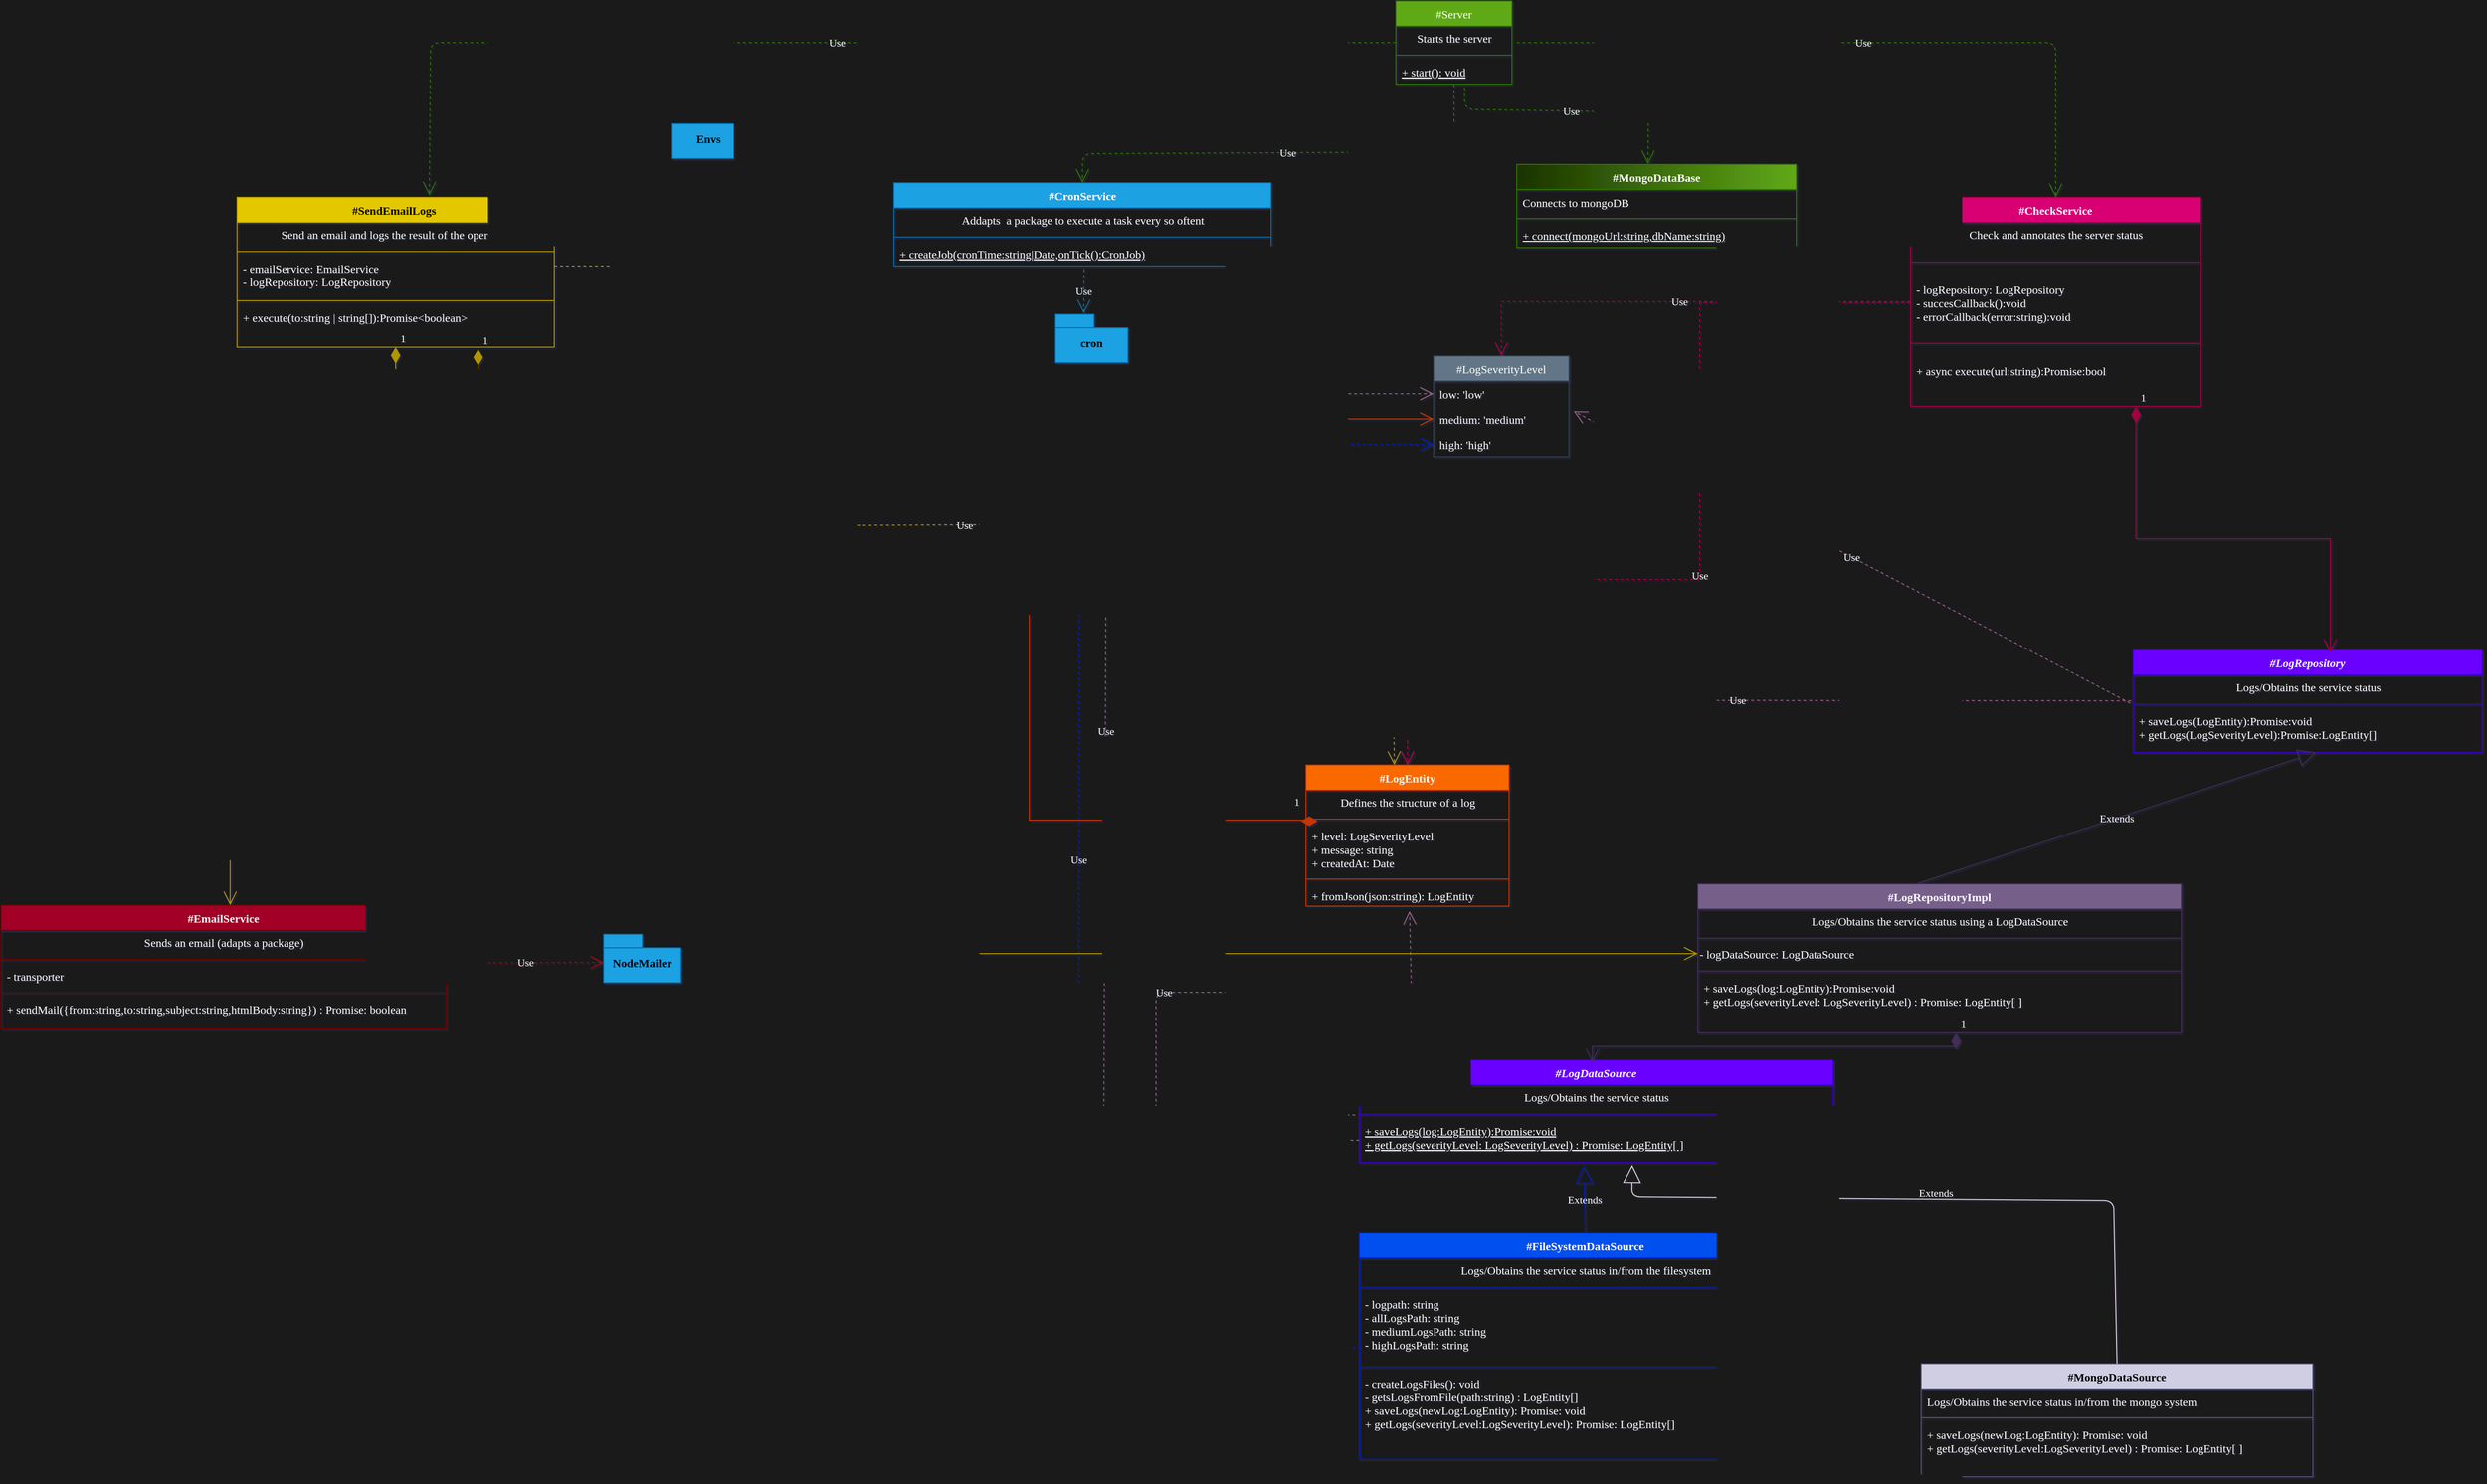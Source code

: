 <mxfile version="23.0.2" type="device">
  <diagram id="Fn2GvNRN-7Ruor7nib-z" name="Page-1">
    <mxGraphModel dx="789" dy="439" grid="0" gridSize="10" guides="1" tooltips="1" connect="1" arrows="1" fold="1" page="1" pageScale="5" pageWidth="827" pageHeight="1169" background="#1A1A1A" math="0" shadow="1">
      <root>
        <mxCell id="0" />
        <mxCell id="1" parent="0" />
        <mxCell id="10" value="#Server" style="swimlane;fontStyle=0;align=center;verticalAlign=top;childLayout=stackLayout;horizontal=1;startSize=26;horizontalStack=0;resizeParent=1;resizeParentMax=0;resizeLast=0;collapsible=1;marginBottom=0;fontFamily=Poppins;swimlaneFillColor=none;fillColor=#60a917;strokeColor=#2D7600;fontColor=#FFFFFF;labelBackgroundColor=none;" parent="1" vertex="1">
          <mxGeometry x="1518" y="37" width="120" height="86" as="geometry" />
        </mxCell>
        <mxCell id="IJroMuunzUhZvWGr_YRf-91" value="Starts the server" style="text;html=1;align=center;verticalAlign=middle;resizable=0;points=[];autosize=1;strokeColor=none;fillColor=none;fontFamily=Poppins;labelBackgroundColor=none;fontColor=#FFFFFF;" parent="10" vertex="1">
          <mxGeometry y="26" width="120" height="26" as="geometry" />
        </mxCell>
        <mxCell id="12" value="" style="line;strokeWidth=1;align=left;verticalAlign=middle;spacingTop=-1;spacingLeft=3;spacingRight=3;rotatable=0;labelPosition=right;points=[];portConstraint=eastwest;fontFamily=Poppins;swimlaneFillColor=none;fontStyle=0;fontColor=#ffffff;labelBackgroundColor=none;fillColor=#60a917;strokeColor=#2D7600;" parent="10" vertex="1">
          <mxGeometry y="52" width="120" height="8" as="geometry" />
        </mxCell>
        <mxCell id="13" value="+ start(): void" style="text;align=left;verticalAlign=middle;spacingLeft=4;spacingRight=4;overflow=hidden;rotatable=0;points=[[0,0.5],[1,0.5]];portConstraint=eastwest;fontFamily=Poppins;swimlaneFillColor=none;fontStyle=4;fontColor=#FFFFFF;labelBackgroundColor=none;" parent="10" vertex="1">
          <mxGeometry y="60" width="120" height="26" as="geometry" />
        </mxCell>
        <mxCell id="18" value="#CronService" style="swimlane;fontStyle=1;align=center;verticalAlign=top;childLayout=stackLayout;horizontal=1;startSize=26;horizontalStack=0;resizeParent=1;resizeParentMax=0;resizeLast=0;collapsible=1;marginBottom=0;fontFamily=Poppins;swimlaneFillColor=none;fontColor=#ffffff;fillColor=#1ba1e2;strokeColor=#006EAF;labelBackgroundColor=none;" parent="1" vertex="1">
          <mxGeometry x="999" y="225" width="390" height="86" as="geometry" />
        </mxCell>
        <mxCell id="IJroMuunzUhZvWGr_YRf-92" value="Addapts&amp;nbsp; a package to execute a task every so oftent" style="text;html=1;align=center;verticalAlign=middle;resizable=0;points=[];autosize=1;strokeColor=none;fillColor=none;fontFamily=Poppins;labelBackgroundColor=none;fontColor=#FFFFFF;" parent="18" vertex="1">
          <mxGeometry y="26" width="390" height="26" as="geometry" />
        </mxCell>
        <mxCell id="19" value="" style="line;strokeWidth=1;align=left;verticalAlign=middle;spacingTop=-1;spacingLeft=3;spacingRight=3;rotatable=0;labelPosition=right;points=[];portConstraint=eastwest;fontFamily=Poppins;swimlaneFillColor=none;fontStyle=0;fontColor=#ffffff;labelBackgroundColor=none;fillColor=#1ba1e2;strokeColor=#006EAF;" parent="18" vertex="1">
          <mxGeometry y="52" width="390" height="8" as="geometry" />
        </mxCell>
        <mxCell id="20" value="+ createJob(cronTime:string|Date,onTick():CronJob)" style="text;align=left;verticalAlign=middle;spacingLeft=4;spacingRight=4;overflow=hidden;rotatable=0;points=[[0,0.5],[1,0.5]];portConstraint=eastwest;fontFamily=Poppins;swimlaneFillColor=none;fontStyle=4;fontColor=#FFFFFF;labelBackgroundColor=none;" parent="18" vertex="1">
          <mxGeometry y="60" width="390" height="26" as="geometry" />
        </mxCell>
        <mxCell id="CrihVLw94ubs6sPRbUDU-20" value="&lt;font&gt;Use&lt;/font&gt;" style="endArrow=open;endSize=12;dashed=1;html=1;fontFamily=Poppins;exitX=0.5;exitY=1;exitDx=0;exitDy=0;entryX=0.5;entryY=0;entryDx=0;entryDy=0;fontColor=#FFFFFF;fillColor=#60a917;strokeColor=#2D7600;labelBackgroundColor=none;" parent="1" source="10" target="18" edge="1">
          <mxGeometry width="160" relative="1" as="geometry">
            <mxPoint x="1465" y="510" as="sourcePoint" />
            <mxPoint x="1385" y="420" as="targetPoint" />
            <Array as="points">
              <mxPoint x="1578" y="193" />
              <mxPoint x="1194" y="195" />
            </Array>
          </mxGeometry>
        </mxCell>
        <mxCell id="CrihVLw94ubs6sPRbUDU-25" value="#CheckService" style="swimlane;fontStyle=1;align=center;verticalAlign=middle;childLayout=stackLayout;horizontal=1;startSize=26;horizontalStack=0;resizeParent=1;resizeParentMax=0;resizeLast=0;collapsible=1;marginBottom=0;fontFamily=Poppins;fillColor=#d80073;strokeColor=#A50040;labelBackgroundColor=none;fontColor=#FFFFFF;" parent="1" vertex="1">
          <mxGeometry x="2050" y="240" width="300" height="216" as="geometry" />
        </mxCell>
        <mxCell id="IJroMuunzUhZvWGr_YRf-109" value="Check and annotates the server status" style="text;html=1;align=center;verticalAlign=middle;resizable=0;points=[];autosize=1;strokeColor=none;fillColor=none;fontFamily=Poppins;labelBackgroundColor=none;fontColor=#FFFFFF;" parent="CrihVLw94ubs6sPRbUDU-25" vertex="1">
          <mxGeometry y="26" width="300" height="26" as="geometry" />
        </mxCell>
        <mxCell id="IJroMuunzUhZvWGr_YRf-111" value="" style="line;strokeWidth=1;align=left;verticalAlign=middle;spacingTop=-1;spacingLeft=3;spacingRight=3;rotatable=0;labelPosition=right;points=[];portConstraint=eastwest;fontFamily=Poppins;fontColor=#ffffff;labelBackgroundColor=none;fillColor=#d80073;strokeColor=#A50040;" parent="CrihVLw94ubs6sPRbUDU-25" vertex="1">
          <mxGeometry y="52" width="300" height="30" as="geometry" />
        </mxCell>
        <mxCell id="CrihVLw94ubs6sPRbUDU-26" value="- logRepository: LogRepository&#xa;- succesCallback():void&#xa;- errorCallback(error:string):void&#xa;" style="text;align=left;verticalAlign=top;spacingLeft=4;spacingRight=4;overflow=hidden;rotatable=0;points=[[0,0.5],[1,0.5]];portConstraint=eastwest;fontFamily=Poppins;fontColor=#FFFFFF;labelBackgroundColor=none;" parent="CrihVLw94ubs6sPRbUDU-25" vertex="1">
          <mxGeometry y="82" width="300" height="54" as="geometry" />
        </mxCell>
        <mxCell id="CrihVLw94ubs6sPRbUDU-27" value="" style="line;strokeWidth=1;align=left;verticalAlign=middle;spacingTop=-1;spacingLeft=3;spacingRight=3;rotatable=0;labelPosition=right;points=[];portConstraint=eastwest;fontFamily=Poppins;fontColor=#ffffff;labelBackgroundColor=none;fillColor=#d80073;strokeColor=#A50040;" parent="CrihVLw94ubs6sPRbUDU-25" vertex="1">
          <mxGeometry y="136" width="300" height="30" as="geometry" />
        </mxCell>
        <mxCell id="CrihVLw94ubs6sPRbUDU-28" value="+ async execute(url:string):Promise:bool " style="text;align=left;verticalAlign=top;spacingLeft=4;spacingRight=4;overflow=hidden;rotatable=0;points=[[0,0.5],[1,0.5]];portConstraint=eastwest;fontFamily=Poppins;fontColor=#FFFFFF;labelBackgroundColor=none;" parent="CrihVLw94ubs6sPRbUDU-25" vertex="1">
          <mxGeometry y="166" width="300" height="50" as="geometry" />
        </mxCell>
        <mxCell id="29" value="#LogRepository&#xa;" style="swimlane;fontStyle=3;align=center;verticalAlign=top;childLayout=stackLayout;horizontal=1;startSize=26;horizontalStack=0;resizeParent=1;resizeParentMax=0;resizeLast=0;collapsible=1;marginBottom=0;fontFamily=Poppins;fillColor=#6a00ff;fontColor=#FFFFFF;strokeColor=#3700CC;labelBackgroundColor=none;" parent="1" vertex="1">
          <mxGeometry x="2280" y="708" width="361" height="106" as="geometry" />
        </mxCell>
        <mxCell id="IJroMuunzUhZvWGr_YRf-113" value="Logs/Obtains the service status" style="text;html=1;align=center;verticalAlign=middle;resizable=0;points=[];autosize=1;strokeColor=none;fillColor=none;fontFamily=Poppins;labelBackgroundColor=none;fontColor=#FFFFFF;" parent="29" vertex="1">
          <mxGeometry y="26" width="361" height="26" as="geometry" />
        </mxCell>
        <mxCell id="31" value="" style="line;strokeWidth=1;align=left;verticalAlign=middle;spacingTop=-1;spacingLeft=3;spacingRight=3;rotatable=0;labelPosition=right;points=[];portConstraint=eastwest;fontFamily=Poppins;fontColor=#ffffff;labelBackgroundColor=none;fillColor=#6a00ff;strokeColor=#3700CC;" parent="29" vertex="1">
          <mxGeometry y="52" width="361" height="8" as="geometry" />
        </mxCell>
        <mxCell id="32" value="+ saveLogs(LogEntity):Promise:void&#xa;+ getLogs(LogSeverityLevel):Promise:LogEntity[]" style="text;align=left;verticalAlign=top;spacingLeft=4;spacingRight=4;overflow=hidden;rotatable=0;points=[[0,0.5],[1,0.5]];portConstraint=eastwest;fontFamily=Poppins;fontColor=#FFFFFF;labelBackgroundColor=none;" parent="29" vertex="1">
          <mxGeometry y="60" width="361" height="46" as="geometry" />
        </mxCell>
        <mxCell id="33" value="#LogEntity" style="swimlane;fontStyle=1;align=center;verticalAlign=top;childLayout=stackLayout;horizontal=1;startSize=26;horizontalStack=0;resizeParent=1;resizeParentMax=0;resizeLast=0;collapsible=1;marginBottom=0;fontFamily=Poppins;fontColor=#FFFFFF;fillColor=#fa6800;strokeColor=#C73500;labelBackgroundColor=none;" parent="1" vertex="1">
          <mxGeometry x="1425" y="827" width="210" height="146" as="geometry">
            <mxRectangle x="1240" y="790" width="110" height="30" as="alternateBounds" />
          </mxGeometry>
        </mxCell>
        <mxCell id="IJroMuunzUhZvWGr_YRf-120" value="Defines the structure of a log" style="text;html=1;align=center;verticalAlign=middle;resizable=0;points=[];autosize=1;strokeColor=none;fillColor=none;fontFamily=Poppins;labelBackgroundColor=none;fontColor=#FFFFFF;" parent="33" vertex="1">
          <mxGeometry y="26" width="210" height="26" as="geometry" />
        </mxCell>
        <mxCell id="IJroMuunzUhZvWGr_YRf-121" value="" style="line;strokeWidth=1;align=left;verticalAlign=middle;spacingTop=-1;spacingLeft=3;spacingRight=3;rotatable=0;labelPosition=right;points=[];portConstraint=eastwest;fontFamily=Poppins;fontColor=#000000;labelBackgroundColor=none;fillColor=#fa6800;strokeColor=#C73500;" parent="33" vertex="1">
          <mxGeometry y="52" width="210" height="8" as="geometry" />
        </mxCell>
        <mxCell id="34" value="+ level: LogSeverityLevel&#xa;+ message: string&#xa;+ createdAt: Date " style="text;align=left;verticalAlign=top;spacingLeft=4;spacingRight=4;overflow=hidden;rotatable=0;points=[[0,0.5],[1,0.5]];portConstraint=eastwest;fontFamily=Poppins;fontColor=#FFFFFF;labelBackgroundColor=none;" parent="33" vertex="1">
          <mxGeometry y="60" width="210" height="54" as="geometry" />
        </mxCell>
        <mxCell id="35" value="" style="line;strokeWidth=1;align=left;verticalAlign=middle;spacingTop=-1;spacingLeft=3;spacingRight=3;rotatable=0;labelPosition=right;points=[];portConstraint=eastwest;fontFamily=Poppins;fontColor=#000000;labelBackgroundColor=none;fillColor=#fa6800;strokeColor=#C73500;" parent="33" vertex="1">
          <mxGeometry y="114" width="210" height="8" as="geometry" />
        </mxCell>
        <mxCell id="36" value="+ fromJson(json:string): LogEntity" style="text;align=left;verticalAlign=top;spacingLeft=4;spacingRight=4;overflow=hidden;rotatable=0;points=[[0,0.5],[1,0.5]];portConstraint=eastwest;fontFamily=Poppins;fontColor=#FFFFFF;labelBackgroundColor=none;" parent="33" vertex="1">
          <mxGeometry y="122" width="210" height="24" as="geometry" />
        </mxCell>
        <mxCell id="37" value="&lt;font style=&quot;&quot;&gt;Use&lt;/font&gt;" style="endArrow=open;endSize=12;dashed=1;html=1;exitX=-0.005;exitY=1.023;exitDx=0;exitDy=0;entryX=0.5;entryY=0;entryDx=0;entryDy=0;fontFamily=Poppins;fontColor=#FFFFFF;fillColor=#e6d0de;strokeColor=#996185;labelBackgroundColor=none;gradientColor=#d5739d;exitPerimeter=0;" parent="1" source="IJroMuunzUhZvWGr_YRf-113" target="33" edge="1">
          <mxGeometry width="160" relative="1" as="geometry">
            <mxPoint x="1775" y="780" as="sourcePoint" />
            <mxPoint x="1580" y="820" as="targetPoint" />
            <Array as="points">
              <mxPoint x="1530" y="760" />
            </Array>
          </mxGeometry>
        </mxCell>
        <mxCell id="39" value="#LogSeverityLevel" style="swimlane;fontStyle=0;childLayout=stackLayout;horizontal=1;startSize=26;horizontalStack=0;resizeParent=1;resizeParentMax=0;resizeLast=0;collapsible=1;marginBottom=0;fontFamily=Poppins;align=center;fillColor=#647687;strokeColor=#314354;fontColor=#FFFFFF;labelBackgroundColor=none;" parent="1" vertex="1">
          <mxGeometry x="1557" y="404" width="140" height="104" as="geometry">
            <mxRectangle x="1200" y="608" width="160" height="30" as="alternateBounds" />
          </mxGeometry>
        </mxCell>
        <mxCell id="40" value="low: &#39;low&#39;" style="text;align=left;verticalAlign=top;spacingLeft=4;spacingRight=4;overflow=hidden;rotatable=0;points=[[0,0.5],[1,0.5]];portConstraint=eastwest;fontFamily=Poppins;fontColor=#FFFFFF;labelBackgroundColor=none;" parent="39" vertex="1">
          <mxGeometry y="26" width="140" height="26" as="geometry" />
        </mxCell>
        <mxCell id="41" value="medium: &#39;medium&#39;" style="text;align=left;verticalAlign=top;spacingLeft=4;spacingRight=4;overflow=hidden;rotatable=0;points=[[0,0.5],[1,0.5]];portConstraint=eastwest;fontFamily=Poppins;fontColor=#FFFFFF;labelBackgroundColor=none;" parent="39" vertex="1">
          <mxGeometry y="52" width="140" height="26" as="geometry" />
        </mxCell>
        <mxCell id="42" value="high: &#39;high&#39;" style="text;align=left;verticalAlign=top;spacingLeft=4;spacingRight=4;overflow=hidden;rotatable=0;points=[[0,0.5],[1,0.5]];portConstraint=eastwest;fontFamily=Poppins;fontColor=#FFFFFF;labelBackgroundColor=none;" parent="39" vertex="1">
          <mxGeometry y="78" width="140" height="26" as="geometry" />
        </mxCell>
        <mxCell id="54" value="&lt;font&gt;Use&lt;/font&gt;" style="endArrow=open;endSize=12;dashed=1;html=1;entryX=1.034;entryY=1.192;entryDx=0;entryDy=0;entryPerimeter=0;fontFamily=Poppins;fontColor=#FFFFFF;fillColor=#e6d0de;strokeColor=#996185;labelBackgroundColor=none;gradientColor=#d5739d;" parent="1" target="40" edge="1">
          <mxGeometry width="160" relative="1" as="geometry">
            <mxPoint x="2277" y="763" as="sourcePoint" />
            <mxPoint x="1360" y="780" as="targetPoint" />
          </mxGeometry>
        </mxCell>
        <mxCell id="61" value="#LogRepositoryImpl" style="swimlane;fontStyle=1;align=center;verticalAlign=top;childLayout=stackLayout;horizontal=1;startSize=26;horizontalStack=0;resizeParent=1;resizeParentMax=0;resizeLast=0;collapsible=1;marginBottom=0;fontFamily=Poppins;fillColor=#76608a;strokeColor=#432D57;fontColor=#FFFFFF;labelBackgroundColor=none;" parent="1" vertex="1">
          <mxGeometry x="1830" y="950" width="500" height="154" as="geometry">
            <mxRectangle x="1470" y="799" width="170" height="30" as="alternateBounds" />
          </mxGeometry>
        </mxCell>
        <mxCell id="IJroMuunzUhZvWGr_YRf-115" value="Logs/Obtains&amp;nbsp;the service status using a LogDataSource" style="text;html=1;align=center;verticalAlign=middle;resizable=0;points=[];autosize=1;strokeColor=none;fillColor=none;fontFamily=Poppins;labelBackgroundColor=none;fontColor=#FFFFFF;" parent="61" vertex="1">
          <mxGeometry y="26" width="500" height="26" as="geometry" />
        </mxCell>
        <mxCell id="IJroMuunzUhZvWGr_YRf-116" value="" style="line;strokeWidth=1;align=left;verticalAlign=middle;spacingTop=-1;spacingLeft=3;spacingRight=3;rotatable=0;labelPosition=right;points=[];portConstraint=eastwest;fontFamily=Poppins;fontColor=#ffffff;labelBackgroundColor=none;fillColor=#76608a;strokeColor=#432D57;" parent="61" vertex="1">
          <mxGeometry y="52" width="500" height="8" as="geometry" />
        </mxCell>
        <mxCell id="IJroMuunzUhZvWGr_YRf-114" value="- logDataSource: LogDataSource" style="text;html=1;align=left;verticalAlign=middle;resizable=0;points=[];autosize=1;strokeColor=none;fillColor=none;fontFamily=Poppins;labelBackgroundColor=none;fontColor=#FFFFFF;" parent="61" vertex="1">
          <mxGeometry y="60" width="500" height="26" as="geometry" />
        </mxCell>
        <mxCell id="63" value="" style="line;strokeWidth=1;align=left;verticalAlign=middle;spacingTop=-1;spacingLeft=3;spacingRight=3;rotatable=0;labelPosition=right;points=[];portConstraint=eastwest;fontFamily=Poppins;fontColor=#ffffff;labelBackgroundColor=none;fillColor=#76608a;strokeColor=#432D57;" parent="61" vertex="1">
          <mxGeometry y="86" width="500" height="8" as="geometry" />
        </mxCell>
        <mxCell id="64" value="+ saveLogs(log:LogEntity):Promise:void&#xa;+ getLogs(severityLevel: LogSeverityLevel) : Promise: LogEntity[ ]" style="text;align=left;verticalAlign=top;spacingLeft=4;spacingRight=4;overflow=hidden;rotatable=0;points=[[0,0.5],[1,0.5]];portConstraint=eastwest;fontFamily=Poppins;fontColor=#FFFFFF;labelBackgroundColor=none;" parent="61" vertex="1">
          <mxGeometry y="94" width="500" height="60" as="geometry" />
        </mxCell>
        <mxCell id="66" value="&lt;font&gt;Extends&lt;/font&gt;" style="endArrow=block;endSize=16;endFill=0;html=1;exitX=0.452;exitY=0;exitDx=0;exitDy=0;exitPerimeter=0;fontFamily=Poppins;fontColor=#FFFFFF;fillColor=#76608a;strokeColor=#432D57;labelBackgroundColor=none;entryX=0.524;entryY=1;entryDx=0;entryDy=0;entryPerimeter=0;" parent="1" source="61" target="32" edge="1">
          <mxGeometry width="160" relative="1" as="geometry">
            <mxPoint x="1740" y="750" as="sourcePoint" />
            <mxPoint x="2461" y="816" as="targetPoint" />
          </mxGeometry>
        </mxCell>
        <mxCell id="73" value="#LogDataSource" style="swimlane;fontStyle=3;align=center;verticalAlign=top;childLayout=stackLayout;horizontal=1;startSize=26;horizontalStack=0;resizeParent=1;resizeParentMax=0;resizeLast=0;collapsible=1;marginBottom=0;fontFamily=Poppins;fillColor=#6a00ff;fontColor=#FFFFFF;strokeColor=#3700CC;labelBackgroundColor=none;" parent="1" vertex="1">
          <mxGeometry x="1480" y="1132" width="490" height="106" as="geometry">
            <mxRectangle x="1447.5" y="950" width="140" height="30" as="alternateBounds" />
          </mxGeometry>
        </mxCell>
        <mxCell id="IJroMuunzUhZvWGr_YRf-117" value="Logs/Obtains&amp;nbsp;the service status" style="text;html=1;align=center;verticalAlign=middle;resizable=0;points=[];autosize=1;strokeColor=none;fillColor=none;fontFamily=Poppins;labelBackgroundColor=none;fontColor=#FFFFFF;" parent="73" vertex="1">
          <mxGeometry y="26" width="490" height="26" as="geometry" />
        </mxCell>
        <mxCell id="75" value="" style="line;strokeWidth=1;align=left;verticalAlign=middle;spacingTop=-1;spacingLeft=3;spacingRight=3;rotatable=0;labelPosition=right;points=[];portConstraint=eastwest;fontFamily=Poppins;fontColor=#ffffff;labelBackgroundColor=none;fillColor=#6a00ff;strokeColor=#3700CC;" parent="73" vertex="1">
          <mxGeometry y="52" width="490" height="8" as="geometry" />
        </mxCell>
        <mxCell id="76" value="+ saveLogs(log:LogEntity):Promise:void&#xa;+ getLogs(severityLevel: LogSeverityLevel) : Promise: LogEntity[ ]" style="text;align=left;verticalAlign=top;spacingLeft=4;spacingRight=4;overflow=hidden;rotatable=0;points=[[0,0.5],[1,0.5]];portConstraint=eastwest;fontFamily=Poppins;fontColor=#FFFFFF;labelBackgroundColor=none;fontStyle=4" parent="73" vertex="1">
          <mxGeometry y="60" width="490" height="46" as="geometry" />
        </mxCell>
        <mxCell id="78" value="&lt;font&gt;Use&lt;/font&gt;" style="endArrow=open;endSize=12;dashed=1;html=1;fontFamily=Poppins;fontColor=#FFFFFF;fillColor=#e6d0de;strokeColor=#996185;labelBackgroundColor=none;gradientColor=#d5739d;entryX=0.51;entryY=1.208;entryDx=0;entryDy=0;entryPerimeter=0;" parent="1" target="36" edge="1">
          <mxGeometry width="160" relative="1" as="geometry">
            <mxPoint x="1476" y="1189" as="sourcePoint" />
            <mxPoint x="1270" y="1039" as="targetPoint" />
            <Array as="points">
              <mxPoint x="1270" y="1189" />
              <mxPoint x="1270" y="1062" />
              <mxPoint x="1534" y="1062" />
            </Array>
          </mxGeometry>
        </mxCell>
        <mxCell id="80" value="#FileSystemDataSource" style="swimlane;fontStyle=1;align=center;verticalAlign=top;childLayout=stackLayout;horizontal=1;startSize=26;horizontalStack=0;resizeParent=1;resizeParentMax=0;resizeLast=0;collapsible=1;marginBottom=0;fontFamily=Poppins;fontColor=#FFFFFF;fillColor=#0050ef;strokeColor=#001DBC;labelBackgroundColor=none;" parent="1" vertex="1">
          <mxGeometry x="1480" y="1311" width="467.5" height="234" as="geometry">
            <mxRectangle x="1458.75" y="1080" width="190" height="30" as="alternateBounds" />
          </mxGeometry>
        </mxCell>
        <mxCell id="IJroMuunzUhZvWGr_YRf-118" value="Logs/Obtains&amp;nbsp;the service status in/from the filesystem" style="text;html=1;align=center;verticalAlign=middle;resizable=0;points=[];autosize=1;strokeColor=none;fillColor=none;fontFamily=Poppins;labelBackgroundColor=none;fontColor=#FFFFFF;" parent="80" vertex="1">
          <mxGeometry y="26" width="467.5" height="26" as="geometry" />
        </mxCell>
        <mxCell id="IJroMuunzUhZvWGr_YRf-119" value="" style="line;strokeWidth=1;align=left;verticalAlign=middle;spacingTop=-1;spacingLeft=3;spacingRight=3;rotatable=0;labelPosition=right;points=[];portConstraint=eastwest;fontFamily=Poppins;fontColor=#ffffff;labelBackgroundColor=none;fillColor=#0050ef;strokeColor=#001DBC;" parent="80" vertex="1">
          <mxGeometry y="52" width="467.5" height="8" as="geometry" />
        </mxCell>
        <mxCell id="81" value="- logpath: string&#xa;- allLogsPath: string&#xa;- mediumLogsPath: string&#xa;- highLogsPath: string" style="text;align=left;verticalAlign=top;spacingLeft=4;spacingRight=4;overflow=hidden;rotatable=0;points=[[0,0.5],[1,0.5]];portConstraint=eastwest;fontFamily=Poppins;fontColor=#FFFFFF;labelBackgroundColor=none;" parent="80" vertex="1">
          <mxGeometry y="60" width="467.5" height="74" as="geometry" />
        </mxCell>
        <mxCell id="82" value="" style="line;strokeWidth=1;align=left;verticalAlign=middle;spacingTop=-1;spacingLeft=3;spacingRight=3;rotatable=0;labelPosition=right;points=[];portConstraint=eastwest;fontFamily=Poppins;fontColor=#ffffff;labelBackgroundColor=none;fillColor=#0050ef;strokeColor=#001DBC;" parent="80" vertex="1">
          <mxGeometry y="134" width="467.5" height="8" as="geometry" />
        </mxCell>
        <mxCell id="83" value="- createLogsFiles(): void&#xa;- getsLogsFromFile(path:string) : LogEntity[]&#xa;+ saveLogs(newLog:LogEntity): Promise: void&#xa;+ getLogs(severityLevel:LogSeverityLevel): Promise: LogEntity[]" style="text;align=left;verticalAlign=top;spacingLeft=4;spacingRight=4;overflow=hidden;rotatable=0;points=[[0,0.5],[1,0.5]];portConstraint=eastwest;fontFamily=Poppins;fontColor=#FFFFFF;labelBackgroundColor=none;" parent="80" vertex="1">
          <mxGeometry y="142" width="467.5" height="92" as="geometry" />
        </mxCell>
        <mxCell id="84" value="&lt;font&gt;Extends&lt;/font&gt;" style="endArrow=block;endSize=16;endFill=0;html=1;exitX=0.5;exitY=0;exitDx=0;exitDy=0;fontFamily=Poppins;fontColor=#FFFFFF;fillColor=#0050ef;strokeColor=#001DBC;labelBackgroundColor=none;entryX=0.474;entryY=1.064;entryDx=0;entryDy=0;entryPerimeter=0;" parent="1" source="80" target="76" edge="1">
          <mxGeometry x="0.006" width="160" relative="1" as="geometry">
            <mxPoint x="1841.56" y="1160" as="sourcePoint" />
            <mxPoint x="1693" y="1031" as="targetPoint" />
            <mxPoint as="offset" />
          </mxGeometry>
        </mxCell>
        <mxCell id="85" value="&lt;font&gt;Use&lt;/font&gt;" style="endArrow=open;endSize=12;dashed=1;html=1;fontFamily=Poppins;entryX=0;entryY=0.5;entryDx=0;entryDy=0;fontColor=#FFFFFF;fillColor=#0050ef;strokeColor=#001DBC;labelBackgroundColor=none;exitX=0.003;exitY=0.781;exitDx=0;exitDy=0;exitPerimeter=0;" parent="1" source="81" target="42" edge="1">
          <mxGeometry x="-0.0" width="160" relative="1" as="geometry">
            <mxPoint x="1438" y="1419" as="sourcePoint" />
            <mxPoint x="1210" y="770" as="targetPoint" />
            <Array as="points">
              <mxPoint x="1189" y="1429" />
              <mxPoint x="1190" y="770" />
              <mxPoint x="1190" y="495" />
            </Array>
            <mxPoint as="offset" />
          </mxGeometry>
        </mxCell>
        <mxCell id="88" value="&lt;font&gt;Use&lt;/font&gt;" style="endArrow=open;endSize=12;dashed=1;html=1;fontFamily=Poppins;exitX=0;exitY=0.5;exitDx=0;exitDy=0;fontColor=#FFFFFF;fillColor=#e6d0de;strokeColor=#996185;labelBackgroundColor=none;gradientColor=#d5739d;entryX=0;entryY=0.5;entryDx=0;entryDy=0;" parent="1" source="76" target="40" edge="1">
          <mxGeometry width="160" relative="1" as="geometry">
            <mxPoint x="1317.29" y="1055.19" as="sourcePoint" />
            <mxPoint x="1270" y="730" as="targetPoint" />
            <Array as="points">
              <mxPoint x="1216" y="1215" />
              <mxPoint x="1219" y="443" />
            </Array>
          </mxGeometry>
        </mxCell>
        <mxCell id="mai8Ruu2bd_SIv4dtioc-96" value="#EmailService" style="swimlane;fontStyle=1;align=center;verticalAlign=top;childLayout=stackLayout;horizontal=1;startSize=26;horizontalStack=0;resizeParent=1;resizeParentMax=0;resizeLast=0;collapsible=1;marginBottom=0;whiteSpace=wrap;html=1;fillColor=#a20025;fontColor=#FFFFFF;strokeColor=#6F0000;labelBackgroundColor=none;fontFamily=Poppins;" parent="1" vertex="1">
          <mxGeometry x="76" y="972" width="460" height="128" as="geometry" />
        </mxCell>
        <mxCell id="IJroMuunzUhZvWGr_YRf-125" value="Sends an email (adapts a package)" style="text;html=1;align=center;verticalAlign=middle;resizable=0;points=[];autosize=1;strokeColor=none;fillColor=none;fontFamily=Poppins;labelBackgroundColor=none;fontColor=#FFFFFF;" parent="mai8Ruu2bd_SIv4dtioc-96" vertex="1">
          <mxGeometry y="26" width="460" height="26" as="geometry" />
        </mxCell>
        <mxCell id="IJroMuunzUhZvWGr_YRf-126" value="" style="line;strokeWidth=1;fillColor=none;align=left;verticalAlign=middle;spacingTop=-1;spacingLeft=3;spacingRight=3;rotatable=0;labelPosition=right;points=[];portConstraint=eastwest;strokeColor=inherit;labelBackgroundColor=none;fontColor=#FFFFFF;fontFamily=Poppins;" parent="mai8Ruu2bd_SIv4dtioc-96" vertex="1">
          <mxGeometry y="52" width="460" height="8" as="geometry" />
        </mxCell>
        <mxCell id="mai8Ruu2bd_SIv4dtioc-97" value="&lt;font&gt;- transporter&lt;/font&gt;" style="text;strokeColor=none;fillColor=none;align=left;verticalAlign=top;spacingLeft=4;spacingRight=4;overflow=hidden;rotatable=0;points=[[0,0.5],[1,0.5]];portConstraint=eastwest;whiteSpace=wrap;html=1;labelBackgroundColor=none;fontColor=#FFFFFF;fontFamily=Poppins;" parent="mai8Ruu2bd_SIv4dtioc-96" vertex="1">
          <mxGeometry y="60" width="460" height="26" as="geometry" />
        </mxCell>
        <mxCell id="mai8Ruu2bd_SIv4dtioc-98" value="" style="line;strokeWidth=1;fillColor=none;align=left;verticalAlign=middle;spacingTop=-1;spacingLeft=3;spacingRight=3;rotatable=0;labelPosition=right;points=[];portConstraint=eastwest;strokeColor=inherit;labelBackgroundColor=none;fontColor=#FFFFFF;fontFamily=Poppins;" parent="mai8Ruu2bd_SIv4dtioc-96" vertex="1">
          <mxGeometry y="86" width="460" height="8" as="geometry" />
        </mxCell>
        <mxCell id="mai8Ruu2bd_SIv4dtioc-99" value="&lt;font&gt;+ sendMail({from:string,to:string,subject:string,htmlBody:string}) : Promise: boolean&lt;/font&gt;" style="text;strokeColor=none;fillColor=none;align=left;verticalAlign=top;spacingLeft=4;spacingRight=4;overflow=hidden;rotatable=0;points=[[0,0.5],[1,0.5]];portConstraint=eastwest;whiteSpace=wrap;html=1;labelBackgroundColor=none;fontColor=#FFFFFF;fontFamily=Poppins;" parent="mai8Ruu2bd_SIv4dtioc-96" vertex="1">
          <mxGeometry y="94" width="460" height="34" as="geometry" />
        </mxCell>
        <mxCell id="spn_hAx5jOs_Cid0xkvT-96" value="&lt;font color=&quot;#000000&quot;&gt;#SendEmailLogs&amp;nbsp;&lt;/font&gt;" style="swimlane;fontStyle=1;align=center;verticalAlign=top;childLayout=stackLayout;horizontal=1;startSize=26;horizontalStack=0;resizeParent=1;resizeParentMax=0;resizeLast=0;collapsible=1;marginBottom=0;whiteSpace=wrap;html=1;fillColor=#e3c800;fontColor=#FFFFFF;strokeColor=#B09500;shadow=0;rounded=0;glass=0;labelBackgroundColor=none;fontFamily=Poppins;" parent="1" vertex="1">
          <mxGeometry x="320" y="240" width="328" height="155" as="geometry" />
        </mxCell>
        <mxCell id="IJroMuunzUhZvWGr_YRf-123" value="Send an email and logs the result of the operation" style="text;html=1;align=center;verticalAlign=middle;resizable=0;points=[];autosize=1;strokeColor=none;fillColor=none;fontFamily=Poppins;labelBackgroundColor=none;fontColor=#FFFFFF;" parent="spn_hAx5jOs_Cid0xkvT-96" vertex="1">
          <mxGeometry y="26" width="328" height="26" as="geometry" />
        </mxCell>
        <mxCell id="IJroMuunzUhZvWGr_YRf-124" value="" style="line;strokeWidth=1;fillColor=none;align=left;verticalAlign=middle;spacingTop=-1;spacingLeft=3;spacingRight=3;rotatable=0;labelPosition=right;points=[];portConstraint=eastwest;strokeColor=inherit;labelBackgroundColor=none;fontColor=#FFFFFF;fontFamily=Poppins;" parent="spn_hAx5jOs_Cid0xkvT-96" vertex="1">
          <mxGeometry y="52" width="328" height="8" as="geometry" />
        </mxCell>
        <mxCell id="spn_hAx5jOs_Cid0xkvT-97" value="- emailService: EmailService&lt;br&gt;- logRepository: LogRepository" style="text;strokeColor=none;fillColor=none;align=left;verticalAlign=top;spacingLeft=4;spacingRight=4;overflow=hidden;rotatable=0;points=[[0,0.5],[1,0.5]];portConstraint=eastwest;whiteSpace=wrap;html=1;labelBackgroundColor=none;fontColor=#FFFFFF;fontFamily=Poppins;" parent="spn_hAx5jOs_Cid0xkvT-96" vertex="1">
          <mxGeometry y="60" width="328" height="43" as="geometry" />
        </mxCell>
        <mxCell id="spn_hAx5jOs_Cid0xkvT-98" value="" style="line;strokeWidth=1;fillColor=none;align=left;verticalAlign=middle;spacingTop=-1;spacingLeft=3;spacingRight=3;rotatable=0;labelPosition=right;points=[];portConstraint=eastwest;strokeColor=inherit;labelBackgroundColor=none;fontColor=#FFFFFF;fontFamily=Poppins;" parent="spn_hAx5jOs_Cid0xkvT-96" vertex="1">
          <mxGeometry y="103" width="328" height="8" as="geometry" />
        </mxCell>
        <mxCell id="spn_hAx5jOs_Cid0xkvT-99" value="+ execute(to:string | string[]):Promise&amp;lt;boolean&amp;gt;" style="text;strokeColor=none;fillColor=none;align=left;verticalAlign=top;spacingLeft=4;spacingRight=4;overflow=hidden;rotatable=0;points=[[0,0.5],[1,0.5]];portConstraint=eastwest;whiteSpace=wrap;html=1;labelBackgroundColor=none;fontColor=#FFFFFF;fontFamily=Poppins;" parent="spn_hAx5jOs_Cid0xkvT-96" vertex="1">
          <mxGeometry y="111" width="328" height="44" as="geometry" />
        </mxCell>
        <mxCell id="spn_hAx5jOs_Cid0xkvT-105" value="1" style="endArrow=open;html=1;endSize=12;startArrow=diamondThin;startSize=14;startFill=1;edgeStyle=orthogonalEdgeStyle;align=left;verticalAlign=bottom;rounded=0;entryX=0.492;entryY=0.024;entryDx=0;entryDy=0;entryPerimeter=0;exitX=0.534;exitY=1.004;exitDx=0;exitDy=0;exitPerimeter=0;fillColor=#76608a;strokeColor=#432D57;labelBackgroundColor=none;fontFamily=Poppins;fontColor=#FFFFFF;" parent="1" source="64" target="73" edge="1">
          <mxGeometry x="-1" y="3" relative="1" as="geometry">
            <mxPoint x="1694" y="893" as="sourcePoint" />
            <mxPoint x="1779" y="933" as="targetPoint" />
          </mxGeometry>
        </mxCell>
        <mxCell id="spn_hAx5jOs_Cid0xkvT-108" value="1" style="endArrow=open;html=1;endSize=12;startArrow=diamondThin;startSize=14;startFill=1;edgeStyle=orthogonalEdgeStyle;align=left;verticalAlign=bottom;rounded=0;entryX=0.565;entryY=0.028;entryDx=0;entryDy=0;entryPerimeter=0;exitX=0.777;exitY=1.005;exitDx=0;exitDy=0;exitPerimeter=0;fillColor=#d80073;strokeColor=#A50040;labelBackgroundColor=none;fontFamily=Poppins;fontColor=#FFFFFF;" parent="1" source="CrihVLw94ubs6sPRbUDU-28" target="29" edge="1">
          <mxGeometry x="-1" y="3" relative="1" as="geometry">
            <mxPoint x="1878" y="572" as="sourcePoint" />
            <mxPoint x="1556.92" y="617" as="targetPoint" />
            <Array as="points">
              <mxPoint x="2283" y="593" />
              <mxPoint x="2484" y="593" />
            </Array>
          </mxGeometry>
        </mxCell>
        <mxCell id="spn_hAx5jOs_Cid0xkvT-110" value="1" style="endArrow=open;html=1;endSize=12;startArrow=diamondThin;startSize=14;startFill=1;edgeStyle=orthogonalEdgeStyle;align=left;verticalAlign=bottom;rounded=0;entryX=0.515;entryY=0;entryDx=0;entryDy=0;entryPerimeter=0;exitX=0.5;exitY=1;exitDx=0;exitDy=0;fillColor=#e3c800;strokeColor=#B09500;labelBackgroundColor=none;fontColor=#FFFFFF;fontFamily=Poppins;" parent="1" source="spn_hAx5jOs_Cid0xkvT-96" target="mai8Ruu2bd_SIv4dtioc-96" edge="1">
          <mxGeometry x="-1" y="3" relative="1" as="geometry">
            <mxPoint x="821" y="893" as="sourcePoint" />
            <mxPoint x="977" y="893" as="targetPoint" />
          </mxGeometry>
        </mxCell>
        <mxCell id="spn_hAx5jOs_Cid0xkvT-113" value="1" style="endArrow=open;html=1;endSize=12;startArrow=diamondThin;startSize=14;startFill=1;edgeStyle=orthogonalEdgeStyle;align=left;verticalAlign=bottom;rounded=0;exitX=0.76;exitY=1.047;exitDx=0;exitDy=0;exitPerimeter=0;fillColor=#e3c800;strokeColor=#B09500;labelBackgroundColor=none;fontFamily=Poppins;fontColor=#FFFFFF;" parent="1" source="spn_hAx5jOs_Cid0xkvT-99" target="IJroMuunzUhZvWGr_YRf-114" edge="1">
          <mxGeometry x="-1" y="3" relative="1" as="geometry">
            <mxPoint x="1008" y="814" as="sourcePoint" />
            <mxPoint x="1834" y="1024" as="targetPoint" />
            <Array as="points">
              <mxPoint x="569" y="809" />
              <mxPoint x="1007" y="809" />
              <mxPoint x="1007" y="1022" />
            </Array>
            <mxPoint as="offset" />
          </mxGeometry>
        </mxCell>
        <mxCell id="spn_hAx5jOs_Cid0xkvT-117" value="&lt;font color=&quot;#000000&quot;&gt;NodeMailer&lt;/font&gt;" style="shape=folder;fontStyle=1;spacingTop=10;tabWidth=40;tabHeight=14;tabPosition=left;html=1;whiteSpace=wrap;fillColor=#1ba1e2;fontColor=#FFFFFF;strokeColor=#006EAF;labelBackgroundColor=none;fontFamily=Poppins;" parent="1" vertex="1">
          <mxGeometry x="699" y="1002" width="80" height="50" as="geometry" />
        </mxCell>
        <mxCell id="spn_hAx5jOs_Cid0xkvT-118" value="&lt;font color=&quot;#000000&quot;&gt;cron&lt;/font&gt;" style="shape=folder;fontStyle=1;spacingTop=10;tabWidth=40;tabHeight=14;tabPosition=left;html=1;whiteSpace=wrap;fillColor=#1ba1e2;fontColor=#FFFFFF;strokeColor=#006EAF;labelBackgroundColor=none;fontFamily=Poppins;" parent="1" vertex="1">
          <mxGeometry x="1166" y="361" width="75" height="50" as="geometry" />
        </mxCell>
        <mxCell id="spn_hAx5jOs_Cid0xkvT-119" value="1" style="endArrow=open;html=1;endSize=12;startArrow=diamondThin;startSize=14;startFill=1;edgeStyle=orthogonalEdgeStyle;align=left;verticalAlign=bottom;rounded=0;entryX=0;entryY=0.5;entryDx=0;entryDy=0;fillColor=#fa6800;strokeColor=#C73500;labelBackgroundColor=none;fontFamily=Poppins;fontColor=#FFFFFF;" parent="1" target="41" edge="1">
          <mxGeometry x="-0.957" y="-10" relative="1" as="geometry">
            <mxPoint x="1420" y="885" as="sourcePoint" />
            <mxPoint x="1146" y="667" as="targetPoint" />
            <Array as="points">
              <mxPoint x="1427" y="884" />
              <mxPoint x="1139" y="884" />
              <mxPoint x="1139" y="469" />
            </Array>
            <mxPoint as="offset" />
          </mxGeometry>
        </mxCell>
        <mxCell id="89" value="Use" style="endArrow=open;endSize=12;dashed=1;html=1;exitX=0;exitY=0.5;exitDx=0;exitDy=0;entryX=0.606;entryY=-0.013;entryDx=0;entryDy=0;fillColor=#60a917;strokeColor=#2D7600;entryPerimeter=0;fontFamily=Poppins;labelBackgroundColor=none;fontColor=#FFFFFF;" parent="1" source="10" target="spn_hAx5jOs_Cid0xkvT-96" edge="1">
          <mxGeometry width="160" relative="1" as="geometry">
            <mxPoint x="1302" y="301" as="sourcePoint" />
            <mxPoint x="859" y="321" as="targetPoint" />
            <Array as="points">
              <mxPoint x="520" y="80" />
            </Array>
          </mxGeometry>
        </mxCell>
        <mxCell id="IJroMuunzUhZvWGr_YRf-90" value="&lt;font color=&quot;#000000&quot;&gt;Envs&lt;/font&gt;" style="shape=folder;fontStyle=1;spacingTop=10;tabWidth=40;tabHeight=14;tabPosition=left;html=1;whiteSpace=wrap;fillColor=#1ba1e2;fontColor=#FFFFFF;strokeColor=#006EAF;labelBackgroundColor=none;fontFamily=Poppins;" parent="1" vertex="1">
          <mxGeometry x="770" y="150" width="75" height="50" as="geometry" />
        </mxCell>
        <mxCell id="IJroMuunzUhZvWGr_YRf-95" value="Use" style="endArrow=open;endSize=12;dashed=1;html=1;rounded=0;entryX=0.5;entryY=0;entryDx=0;entryDy=0;exitX=0;exitY=0.5;exitDx=0;exitDy=0;fillColor=#d80073;strokeColor=#A50040;fontFamily=Poppins;labelBackgroundColor=none;fontColor=#FFFFFF;" parent="1" source="CrihVLw94ubs6sPRbUDU-25" target="39" edge="1">
          <mxGeometry width="160" relative="1" as="geometry">
            <mxPoint x="1392" y="566" as="sourcePoint" />
            <mxPoint x="1556" y="564" as="targetPoint" />
            <Array as="points">
              <mxPoint x="1627" y="348" />
            </Array>
          </mxGeometry>
        </mxCell>
        <mxCell id="IJroMuunzUhZvWGr_YRf-98" value="&lt;font&gt;Use&lt;/font&gt;" style="endArrow=open;endSize=12;dashed=1;html=1;entryX=0.5;entryY=0;entryDx=0;entryDy=0;exitX=1.04;exitY=0.654;exitDx=0;exitDy=0;fontFamily=Poppins;fontColor=#FFFFFF;fillColor=#60a917;strokeColor=#2D7600;labelBackgroundColor=none;exitPerimeter=0;" parent="1" source="IJroMuunzUhZvWGr_YRf-91" target="CrihVLw94ubs6sPRbUDU-25" edge="1">
          <mxGeometry width="160" relative="1" as="geometry">
            <mxPoint x="1790" y="50" as="sourcePoint" />
            <mxPoint x="2280" y="229" as="targetPoint" />
            <Array as="points">
              <mxPoint x="2200" y="80" />
            </Array>
          </mxGeometry>
        </mxCell>
        <mxCell id="IJroMuunzUhZvWGr_YRf-99" value="Use" style="endArrow=open;endSize=12;dashed=1;html=1;rounded=0;exitX=0.504;exitY=1.123;exitDx=0;exitDy=0;fillColor=#b1ddf0;strokeColor=#10739e;labelBackgroundColor=none;fontColor=#FFFFFF;exitPerimeter=0;entryX=0.391;entryY=-0.02;entryDx=0;entryDy=0;entryPerimeter=0;fontFamily=Poppins;" parent="1" source="20" target="spn_hAx5jOs_Cid0xkvT-118" edge="1">
          <mxGeometry width="160" relative="1" as="geometry">
            <mxPoint x="1195" y="300" as="sourcePoint" />
            <mxPoint x="1197" y="360" as="targetPoint" />
          </mxGeometry>
        </mxCell>
        <mxCell id="IJroMuunzUhZvWGr_YRf-108" value="Use" style="endArrow=open;endSize=12;dashed=1;html=1;rounded=0;fillColor=#e51400;strokeColor=#B20000;labelBackgroundColor=none;fontColor=#FFFFFF;exitX=1.002;exitY=-0.01;exitDx=0;exitDy=0;exitPerimeter=0;entryX=0;entryY=0.58;entryDx=0;entryDy=0;entryPerimeter=0;fontFamily=Poppins;" parent="1" source="mai8Ruu2bd_SIv4dtioc-97" target="spn_hAx5jOs_Cid0xkvT-117" edge="1">
          <mxGeometry width="160" relative="1" as="geometry">
            <mxPoint x="559" y="1003" as="sourcePoint" />
            <mxPoint x="710" y="1028" as="targetPoint" />
            <Array as="points" />
          </mxGeometry>
        </mxCell>
        <mxCell id="IJroMuunzUhZvWGr_YRf-112" value="Use" style="endArrow=open;endSize=12;dashed=1;html=1;rounded=0;fillColor=#d80073;strokeColor=#A50040;entryX=0.5;entryY=0;entryDx=0;entryDy=0;fontFamily=Poppins;labelBackgroundColor=none;fontColor=#FFFFFF;" parent="1" target="33" edge="1">
          <mxGeometry width="160" relative="1" as="geometry">
            <mxPoint x="2049" y="349" as="sourcePoint" />
            <mxPoint x="1522" y="635" as="targetPoint" />
            <Array as="points">
              <mxPoint x="1832" y="349" />
              <mxPoint x="1832" y="635" />
              <mxPoint x="1530" y="635" />
            </Array>
          </mxGeometry>
        </mxCell>
        <mxCell id="IJroMuunzUhZvWGr_YRf-122" value="Use" style="endArrow=open;endSize=12;dashed=1;html=1;rounded=0;fillColor=#e3c800;strokeColor=#B09500;entryX=0.435;entryY=0;entryDx=0;entryDy=0;entryPerimeter=0;fontFamily=Poppins;labelBackgroundColor=none;fontColor=#FFFFFF;" parent="1" target="33" edge="1">
          <mxGeometry width="160" relative="1" as="geometry">
            <mxPoint x="648" y="311" as="sourcePoint" />
            <mxPoint x="909" y="311" as="targetPoint" />
            <Array as="points">
              <mxPoint x="814" y="311" />
              <mxPoint x="814" y="580" />
              <mxPoint x="1514" y="576" />
            </Array>
          </mxGeometry>
        </mxCell>
        <mxCell id="JSgjXSQDGbaPq8ydQVe2-89" value="#MongoDataBase" style="swimlane;fontStyle=1;align=center;verticalAlign=top;childLayout=stackLayout;horizontal=1;startSize=26;horizontalStack=0;resizeParent=1;resizeParentMax=0;resizeLast=0;collapsible=1;marginBottom=0;whiteSpace=wrap;html=1;fillColor=#60a917;fontColor=#FFFFFF;strokeColor=#2D7600;gradientColor=#1A3300;swimlaneFillColor=none;gradientDirection=west;fontFamily=Poppins;labelBackgroundColor=none;" vertex="1" parent="1">
          <mxGeometry x="1643" y="206" width="289" height="86" as="geometry" />
        </mxCell>
        <mxCell id="JSgjXSQDGbaPq8ydQVe2-90" value="Connects to mongoDB" style="text;strokeColor=none;fillColor=none;align=left;verticalAlign=top;spacingLeft=4;spacingRight=4;overflow=hidden;rotatable=0;points=[[0,0.5],[1,0.5]];portConstraint=eastwest;whiteSpace=wrap;html=1;fontFamily=Poppins;labelBackgroundColor=none;fontColor=#FFFFFF;" vertex="1" parent="JSgjXSQDGbaPq8ydQVe2-89">
          <mxGeometry y="26" width="289" height="26" as="geometry" />
        </mxCell>
        <mxCell id="JSgjXSQDGbaPq8ydQVe2-91" value="" style="line;strokeWidth=1;fillColor=none;align=left;verticalAlign=middle;spacingTop=-1;spacingLeft=3;spacingRight=3;rotatable=0;labelPosition=right;points=[];portConstraint=eastwest;strokeColor=inherit;fontFamily=Poppins;labelBackgroundColor=none;fontColor=#FFFFFF;" vertex="1" parent="JSgjXSQDGbaPq8ydQVe2-89">
          <mxGeometry y="52" width="289" height="8" as="geometry" />
        </mxCell>
        <mxCell id="JSgjXSQDGbaPq8ydQVe2-92" value="&lt;u&gt;&lt;font&gt;+ connect(mongoUrl:string,dbName:string)&lt;/font&gt;&lt;/u&gt;" style="text;strokeColor=none;fillColor=none;align=left;verticalAlign=top;spacingLeft=4;spacingRight=4;overflow=hidden;rotatable=0;points=[[0,0.5],[1,0.5]];portConstraint=eastwest;whiteSpace=wrap;html=1;fontFamily=Poppins;labelBackgroundColor=none;fontColor=#FFFFFF;" vertex="1" parent="JSgjXSQDGbaPq8ydQVe2-89">
          <mxGeometry y="60" width="289" height="26" as="geometry" />
        </mxCell>
        <mxCell id="JSgjXSQDGbaPq8ydQVe2-99" value="&lt;font&gt;Use&lt;/font&gt;" style="endArrow=open;endSize=12;dashed=1;html=1;entryX=0.469;entryY=-0.004;entryDx=0;entryDy=0;exitX=0.591;exitY=1.13;exitDx=0;exitDy=0;fontFamily=Poppins;fontColor=#FFFFFF;fillColor=#60a917;strokeColor=#2D7600;labelBackgroundColor=none;exitPerimeter=0;entryPerimeter=0;" edge="1" parent="1" source="13" target="JSgjXSQDGbaPq8ydQVe2-89">
          <mxGeometry width="160" relative="1" as="geometry">
            <mxPoint x="1597" y="143" as="sourcePoint" />
            <mxPoint x="2154" y="303" as="targetPoint" />
            <Array as="points">
              <mxPoint x="1589" y="149" />
              <mxPoint x="1779" y="152" />
            </Array>
          </mxGeometry>
        </mxCell>
        <mxCell id="JSgjXSQDGbaPq8ydQVe2-100" value="&lt;font color=&quot;#000000&quot;&gt;#MongoDataSource&lt;/font&gt;" style="swimlane;fontStyle=1;align=center;verticalAlign=top;childLayout=stackLayout;horizontal=1;startSize=26;horizontalStack=0;resizeParent=1;resizeParentMax=0;resizeLast=0;collapsible=1;marginBottom=0;whiteSpace=wrap;html=1;fillColor=#d0cee2;strokeColor=#56517e;fontFamily=Poppins;labelBackgroundColor=none;fontColor=#FFFFFF;" vertex="1" parent="1">
          <mxGeometry x="2061" y="1446" width="405" height="117" as="geometry" />
        </mxCell>
        <mxCell id="JSgjXSQDGbaPq8ydQVe2-101" value="Logs/Obtains the service status in/from the mongo system" style="text;strokeColor=none;fillColor=none;align=left;verticalAlign=top;spacingLeft=4;spacingRight=4;overflow=hidden;rotatable=0;points=[[0,0.5],[1,0.5]];portConstraint=eastwest;whiteSpace=wrap;html=1;fontFamily=Poppins;labelBackgroundColor=none;fontColor=#FFFFFF;" vertex="1" parent="JSgjXSQDGbaPq8ydQVe2-100">
          <mxGeometry y="26" width="405" height="26" as="geometry" />
        </mxCell>
        <mxCell id="JSgjXSQDGbaPq8ydQVe2-102" value="" style="line;strokeWidth=1;fillColor=none;align=left;verticalAlign=middle;spacingTop=-1;spacingLeft=3;spacingRight=3;rotatable=0;labelPosition=right;points=[];portConstraint=eastwest;strokeColor=inherit;fontFamily=Poppins;labelBackgroundColor=none;fontColor=#FFFFFF;" vertex="1" parent="JSgjXSQDGbaPq8ydQVe2-100">
          <mxGeometry y="52" width="405" height="8" as="geometry" />
        </mxCell>
        <mxCell id="JSgjXSQDGbaPq8ydQVe2-103" value="+ saveLogs(newLog:LogEntity): Promise: void&lt;br&gt;+ getLogs(severityLevel:LogSeverityLevel) : Promise: LogEntity[ ]" style="text;strokeColor=none;fillColor=none;align=left;verticalAlign=top;spacingLeft=4;spacingRight=4;overflow=hidden;rotatable=0;points=[[0,0.5],[1,0.5]];portConstraint=eastwest;whiteSpace=wrap;html=1;fontFamily=Poppins;labelBackgroundColor=none;fontColor=#FFFFFF;" vertex="1" parent="JSgjXSQDGbaPq8ydQVe2-100">
          <mxGeometry y="60" width="405" height="57" as="geometry" />
        </mxCell>
        <mxCell id="JSgjXSQDGbaPq8ydQVe2-105" value="&lt;font&gt;Extends&lt;/font&gt;" style="endArrow=block;endSize=16;endFill=0;html=1;exitX=0.5;exitY=0;exitDx=0;exitDy=0;fontFamily=Poppins;fontColor=#FFFFFF;fillColor=#0050ef;strokeColor=#E1D5E7;labelBackgroundColor=none;entryX=0.576;entryY=1.052;entryDx=0;entryDy=0;entryPerimeter=0;" edge="1" parent="1" source="JSgjXSQDGbaPq8ydQVe2-100" target="76">
          <mxGeometry x="0.009" y="-7" width="160" relative="1" as="geometry">
            <mxPoint x="2219" y="1364" as="sourcePoint" />
            <mxPoint x="2217" y="1294" as="targetPoint" />
            <mxPoint as="offset" />
            <Array as="points">
              <mxPoint x="2260" y="1277" />
              <mxPoint x="1762" y="1273" />
            </Array>
          </mxGeometry>
        </mxCell>
      </root>
    </mxGraphModel>
  </diagram>
</mxfile>
